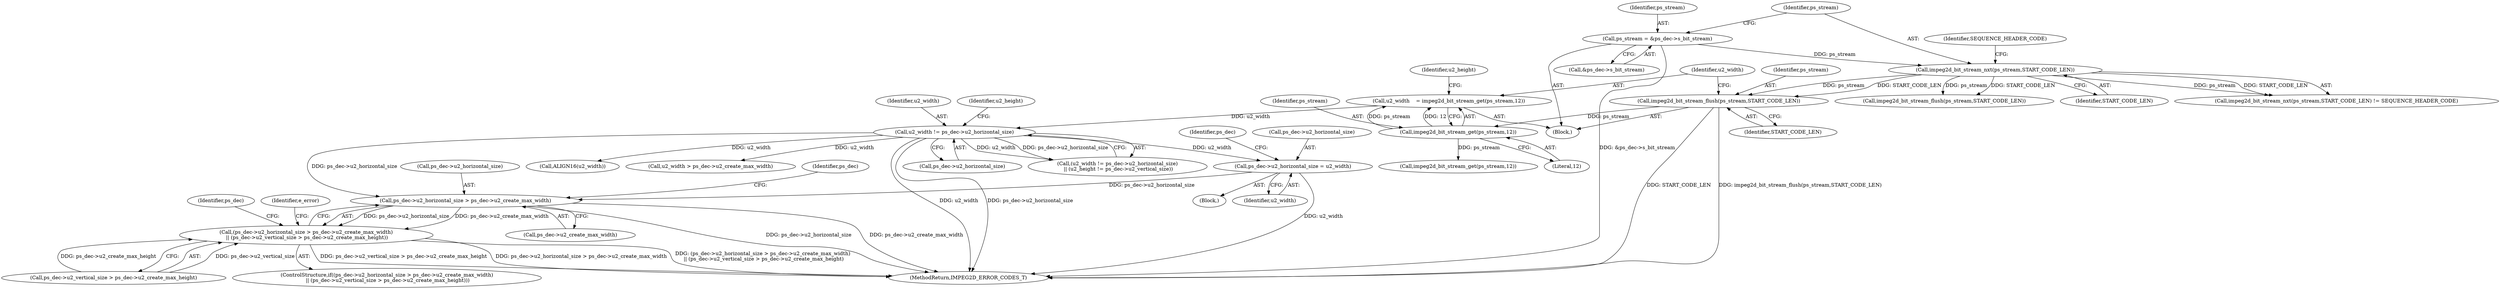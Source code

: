 digraph "0_Android_f301cff2c1ddd880d9a2c77b22602a137519867b@API" {
"1000244" [label="(Call,ps_dec->u2_horizontal_size > ps_dec->u2_create_max_width)"];
"1000162" [label="(Call,u2_width != ps_dec->u2_horizontal_size)"];
"1000150" [label="(Call,u2_width    = impeg2d_bit_stream_get(ps_stream,12))"];
"1000152" [label="(Call,impeg2d_bit_stream_get(ps_stream,12))"];
"1000147" [label="(Call,impeg2d_bit_stream_flush(ps_stream,START_CODE_LEN))"];
"1000137" [label="(Call,impeg2d_bit_stream_nxt(ps_stream,START_CODE_LEN))"];
"1000127" [label="(Call,ps_stream = &ps_dec->s_bit_stream)"];
"1000180" [label="(Call,ps_dec->u2_horizontal_size = u2_width)"];
"1000243" [label="(Call,(ps_dec->u2_horizontal_size > ps_dec->u2_create_max_width)\n || (ps_dec->u2_vertical_size > ps_dec->u2_create_max_height))"];
"1000251" [label="(Call,ps_dec->u2_vertical_size > ps_dec->u2_create_max_height)"];
"1000268" [label="(Identifier,ps_dec)"];
"1000157" [label="(Call,impeg2d_bit_stream_get(ps_stream,12))"];
"1000138" [label="(Identifier,ps_stream)"];
"1000150" [label="(Call,u2_width    = impeg2d_bit_stream_get(ps_stream,12))"];
"1000129" [label="(Call,&ps_dec->s_bit_stream)"];
"1000128" [label="(Identifier,ps_stream)"];
"1000163" [label="(Identifier,u2_width)"];
"1000245" [label="(Call,ps_dec->u2_horizontal_size)"];
"1000243" [label="(Call,(ps_dec->u2_horizontal_size > ps_dec->u2_create_max_width)\n || (ps_dec->u2_vertical_size > ps_dec->u2_create_max_height))"];
"1000156" [label="(Identifier,u2_height)"];
"1000261" [label="(Identifier,e_error)"];
"1000187" [label="(Identifier,ps_dec)"];
"1000161" [label="(Call,(u2_width != ps_dec->u2_horizontal_size)\n || (u2_height != ps_dec->u2_vertical_size))"];
"1000142" [label="(Call,impeg2d_bit_stream_flush(ps_stream,START_CODE_LEN))"];
"1000127" [label="(Call,ps_stream = &ps_dec->s_bit_stream)"];
"1000162" [label="(Call,u2_width != ps_dec->u2_horizontal_size)"];
"1000179" [label="(Block,)"];
"1000203" [label="(Call,ALIGN16(u2_width))"];
"1000148" [label="(Identifier,ps_stream)"];
"1000209" [label="(Call,u2_width > ps_dec->u2_create_max_width)"];
"1000136" [label="(Call,impeg2d_bit_stream_nxt(ps_stream,START_CODE_LEN) != SEQUENCE_HEADER_CODE)"];
"1000125" [label="(Block,)"];
"1000168" [label="(Identifier,u2_height)"];
"1000140" [label="(Identifier,SEQUENCE_HEADER_CODE)"];
"1000181" [label="(Call,ps_dec->u2_horizontal_size)"];
"1000154" [label="(Literal,12)"];
"1000242" [label="(ControlStructure,if((ps_dec->u2_horizontal_size > ps_dec->u2_create_max_width)\n || (ps_dec->u2_vertical_size > ps_dec->u2_create_max_height)))"];
"1000149" [label="(Identifier,START_CODE_LEN)"];
"1000164" [label="(Call,ps_dec->u2_horizontal_size)"];
"1000184" [label="(Identifier,u2_width)"];
"1000153" [label="(Identifier,ps_stream)"];
"1000151" [label="(Identifier,u2_width)"];
"1000147" [label="(Call,impeg2d_bit_stream_flush(ps_stream,START_CODE_LEN))"];
"1000180" [label="(Call,ps_dec->u2_horizontal_size = u2_width)"];
"1000152" [label="(Call,impeg2d_bit_stream_get(ps_stream,12))"];
"1000253" [label="(Identifier,ps_dec)"];
"1000139" [label="(Identifier,START_CODE_LEN)"];
"1000244" [label="(Call,ps_dec->u2_horizontal_size > ps_dec->u2_create_max_width)"];
"1000380" [label="(MethodReturn,IMPEG2D_ERROR_CODES_T)"];
"1000137" [label="(Call,impeg2d_bit_stream_nxt(ps_stream,START_CODE_LEN))"];
"1000248" [label="(Call,ps_dec->u2_create_max_width)"];
"1000244" -> "1000243"  [label="AST: "];
"1000244" -> "1000248"  [label="CFG: "];
"1000245" -> "1000244"  [label="AST: "];
"1000248" -> "1000244"  [label="AST: "];
"1000253" -> "1000244"  [label="CFG: "];
"1000243" -> "1000244"  [label="CFG: "];
"1000244" -> "1000380"  [label="DDG: ps_dec->u2_create_max_width"];
"1000244" -> "1000380"  [label="DDG: ps_dec->u2_horizontal_size"];
"1000244" -> "1000243"  [label="DDG: ps_dec->u2_horizontal_size"];
"1000244" -> "1000243"  [label="DDG: ps_dec->u2_create_max_width"];
"1000162" -> "1000244"  [label="DDG: ps_dec->u2_horizontal_size"];
"1000180" -> "1000244"  [label="DDG: ps_dec->u2_horizontal_size"];
"1000162" -> "1000161"  [label="AST: "];
"1000162" -> "1000164"  [label="CFG: "];
"1000163" -> "1000162"  [label="AST: "];
"1000164" -> "1000162"  [label="AST: "];
"1000168" -> "1000162"  [label="CFG: "];
"1000161" -> "1000162"  [label="CFG: "];
"1000162" -> "1000380"  [label="DDG: ps_dec->u2_horizontal_size"];
"1000162" -> "1000380"  [label="DDG: u2_width"];
"1000162" -> "1000161"  [label="DDG: u2_width"];
"1000162" -> "1000161"  [label="DDG: ps_dec->u2_horizontal_size"];
"1000150" -> "1000162"  [label="DDG: u2_width"];
"1000162" -> "1000180"  [label="DDG: u2_width"];
"1000162" -> "1000203"  [label="DDG: u2_width"];
"1000162" -> "1000209"  [label="DDG: u2_width"];
"1000150" -> "1000125"  [label="AST: "];
"1000150" -> "1000152"  [label="CFG: "];
"1000151" -> "1000150"  [label="AST: "];
"1000152" -> "1000150"  [label="AST: "];
"1000156" -> "1000150"  [label="CFG: "];
"1000152" -> "1000150"  [label="DDG: ps_stream"];
"1000152" -> "1000150"  [label="DDG: 12"];
"1000152" -> "1000154"  [label="CFG: "];
"1000153" -> "1000152"  [label="AST: "];
"1000154" -> "1000152"  [label="AST: "];
"1000147" -> "1000152"  [label="DDG: ps_stream"];
"1000152" -> "1000157"  [label="DDG: ps_stream"];
"1000147" -> "1000125"  [label="AST: "];
"1000147" -> "1000149"  [label="CFG: "];
"1000148" -> "1000147"  [label="AST: "];
"1000149" -> "1000147"  [label="AST: "];
"1000151" -> "1000147"  [label="CFG: "];
"1000147" -> "1000380"  [label="DDG: START_CODE_LEN"];
"1000147" -> "1000380"  [label="DDG: impeg2d_bit_stream_flush(ps_stream,START_CODE_LEN)"];
"1000137" -> "1000147"  [label="DDG: ps_stream"];
"1000137" -> "1000147"  [label="DDG: START_CODE_LEN"];
"1000137" -> "1000136"  [label="AST: "];
"1000137" -> "1000139"  [label="CFG: "];
"1000138" -> "1000137"  [label="AST: "];
"1000139" -> "1000137"  [label="AST: "];
"1000140" -> "1000137"  [label="CFG: "];
"1000137" -> "1000136"  [label="DDG: ps_stream"];
"1000137" -> "1000136"  [label="DDG: START_CODE_LEN"];
"1000127" -> "1000137"  [label="DDG: ps_stream"];
"1000137" -> "1000142"  [label="DDG: ps_stream"];
"1000137" -> "1000142"  [label="DDG: START_CODE_LEN"];
"1000127" -> "1000125"  [label="AST: "];
"1000127" -> "1000129"  [label="CFG: "];
"1000128" -> "1000127"  [label="AST: "];
"1000129" -> "1000127"  [label="AST: "];
"1000138" -> "1000127"  [label="CFG: "];
"1000127" -> "1000380"  [label="DDG: &ps_dec->s_bit_stream"];
"1000180" -> "1000179"  [label="AST: "];
"1000180" -> "1000184"  [label="CFG: "];
"1000181" -> "1000180"  [label="AST: "];
"1000184" -> "1000180"  [label="AST: "];
"1000187" -> "1000180"  [label="CFG: "];
"1000180" -> "1000380"  [label="DDG: u2_width"];
"1000243" -> "1000242"  [label="AST: "];
"1000243" -> "1000251"  [label="CFG: "];
"1000251" -> "1000243"  [label="AST: "];
"1000261" -> "1000243"  [label="CFG: "];
"1000268" -> "1000243"  [label="CFG: "];
"1000243" -> "1000380"  [label="DDG: ps_dec->u2_vertical_size > ps_dec->u2_create_max_height"];
"1000243" -> "1000380"  [label="DDG: ps_dec->u2_horizontal_size > ps_dec->u2_create_max_width"];
"1000243" -> "1000380"  [label="DDG: (ps_dec->u2_horizontal_size > ps_dec->u2_create_max_width)\n || (ps_dec->u2_vertical_size > ps_dec->u2_create_max_height)"];
"1000251" -> "1000243"  [label="DDG: ps_dec->u2_vertical_size"];
"1000251" -> "1000243"  [label="DDG: ps_dec->u2_create_max_height"];
}
